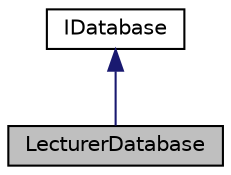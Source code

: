 digraph "LecturerDatabase"
{
 // LATEX_PDF_SIZE
  edge [fontname="Helvetica",fontsize="10",labelfontname="Helvetica",labelfontsize="10"];
  node [fontname="Helvetica",fontsize="10",shape=record];
  Node1 [label="LecturerDatabase",height=0.2,width=0.4,color="black", fillcolor="grey75", style="filled", fontcolor="black",tooltip="Lớp cơ sở dữ liệu cho giảng viên."];
  Node2 -> Node1 [dir="back",color="midnightblue",fontsize="10",style="solid",fontname="Helvetica"];
  Node2 [label="IDatabase",height=0.2,width=0.4,color="black", fillcolor="white", style="filled",URL="$classIDatabase.html",tooltip="Lớp cơ sở cho các cơ sở dữ liệu sinh viên, giảng viên và khoa."];
}
